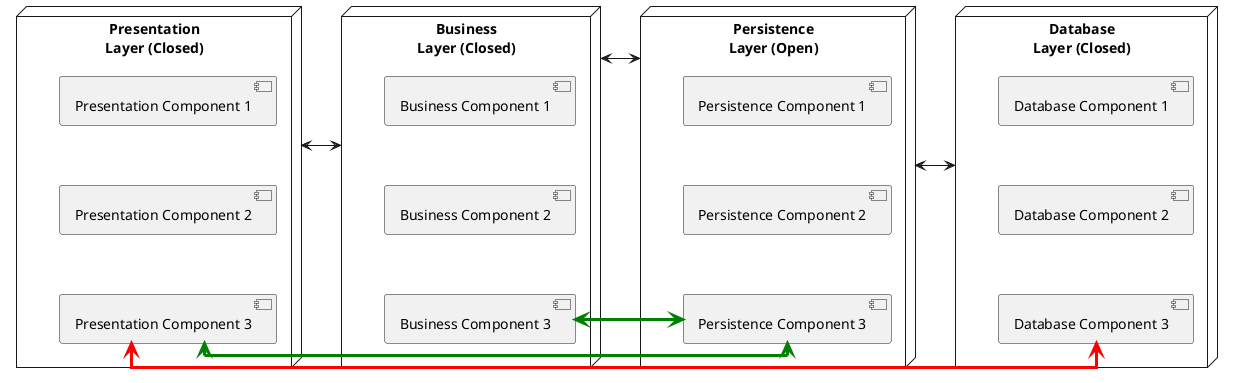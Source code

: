 @startuml
' left to right direction
' skinparam linetype polyline
skinparam linetype ortho

node PresentationLayer as "Presentation\nLayer (Closed)" {
  component "Presentation Component 1"
  component "Presentation Component 2"
  component "Presentation Component 3"
  
  "Presentation Component 1" -[hidden]-> "Presentation Component 2" 
  "Presentation Component 2" -[hidden]-> "Presentation Component 3"
}

node BusinessLayer as "Business\nLayer (Closed)" {
  component "Business Component 1"
  component "Business Component 2"
  component "Business Component 3"
  
  "Business Component 1" -[hidden]-> "Business Component 2"
  "Business Component 2" -[hidden]-> "Business Component 3"
}

node PersistenceLayer as "Persistence\nLayer (Open)" {
  component "Persistence Component 1"
  component "Persistence Component 2"
  component "Persistence Component 3"
  
  "Persistence Component 1" -[hidden]-> "Persistence Component 2"
  "Persistence Component 2" -[hidden]-> "Persistence Component 3"
}

node DatabaseLayer as "Database\nLayer (Closed)" {
  component "Database Component 1"
  component "Database Component 2"
  component "Database Component 3"
  
  "Database Component 1" -[hidden]-> "Database Component 2"
  "Database Component 2" -[hidden]-> "Database Component 3"
}

PresentationLayer <-right-> BusinessLayer 
BusinessLayer <-right-> PersistenceLayer 
PersistenceLayer <-right-> DatabaseLayer

"Presentation Component 3" <-right[#green,thickness=3]-> "Persistence Component 3"
"Business Component 3" <-right[#green,thickness=3]-> "Persistence Component 3"
"Presentation Component 3" <-right[#red,thickness=3]-> "Database Component 3"

@enduml

